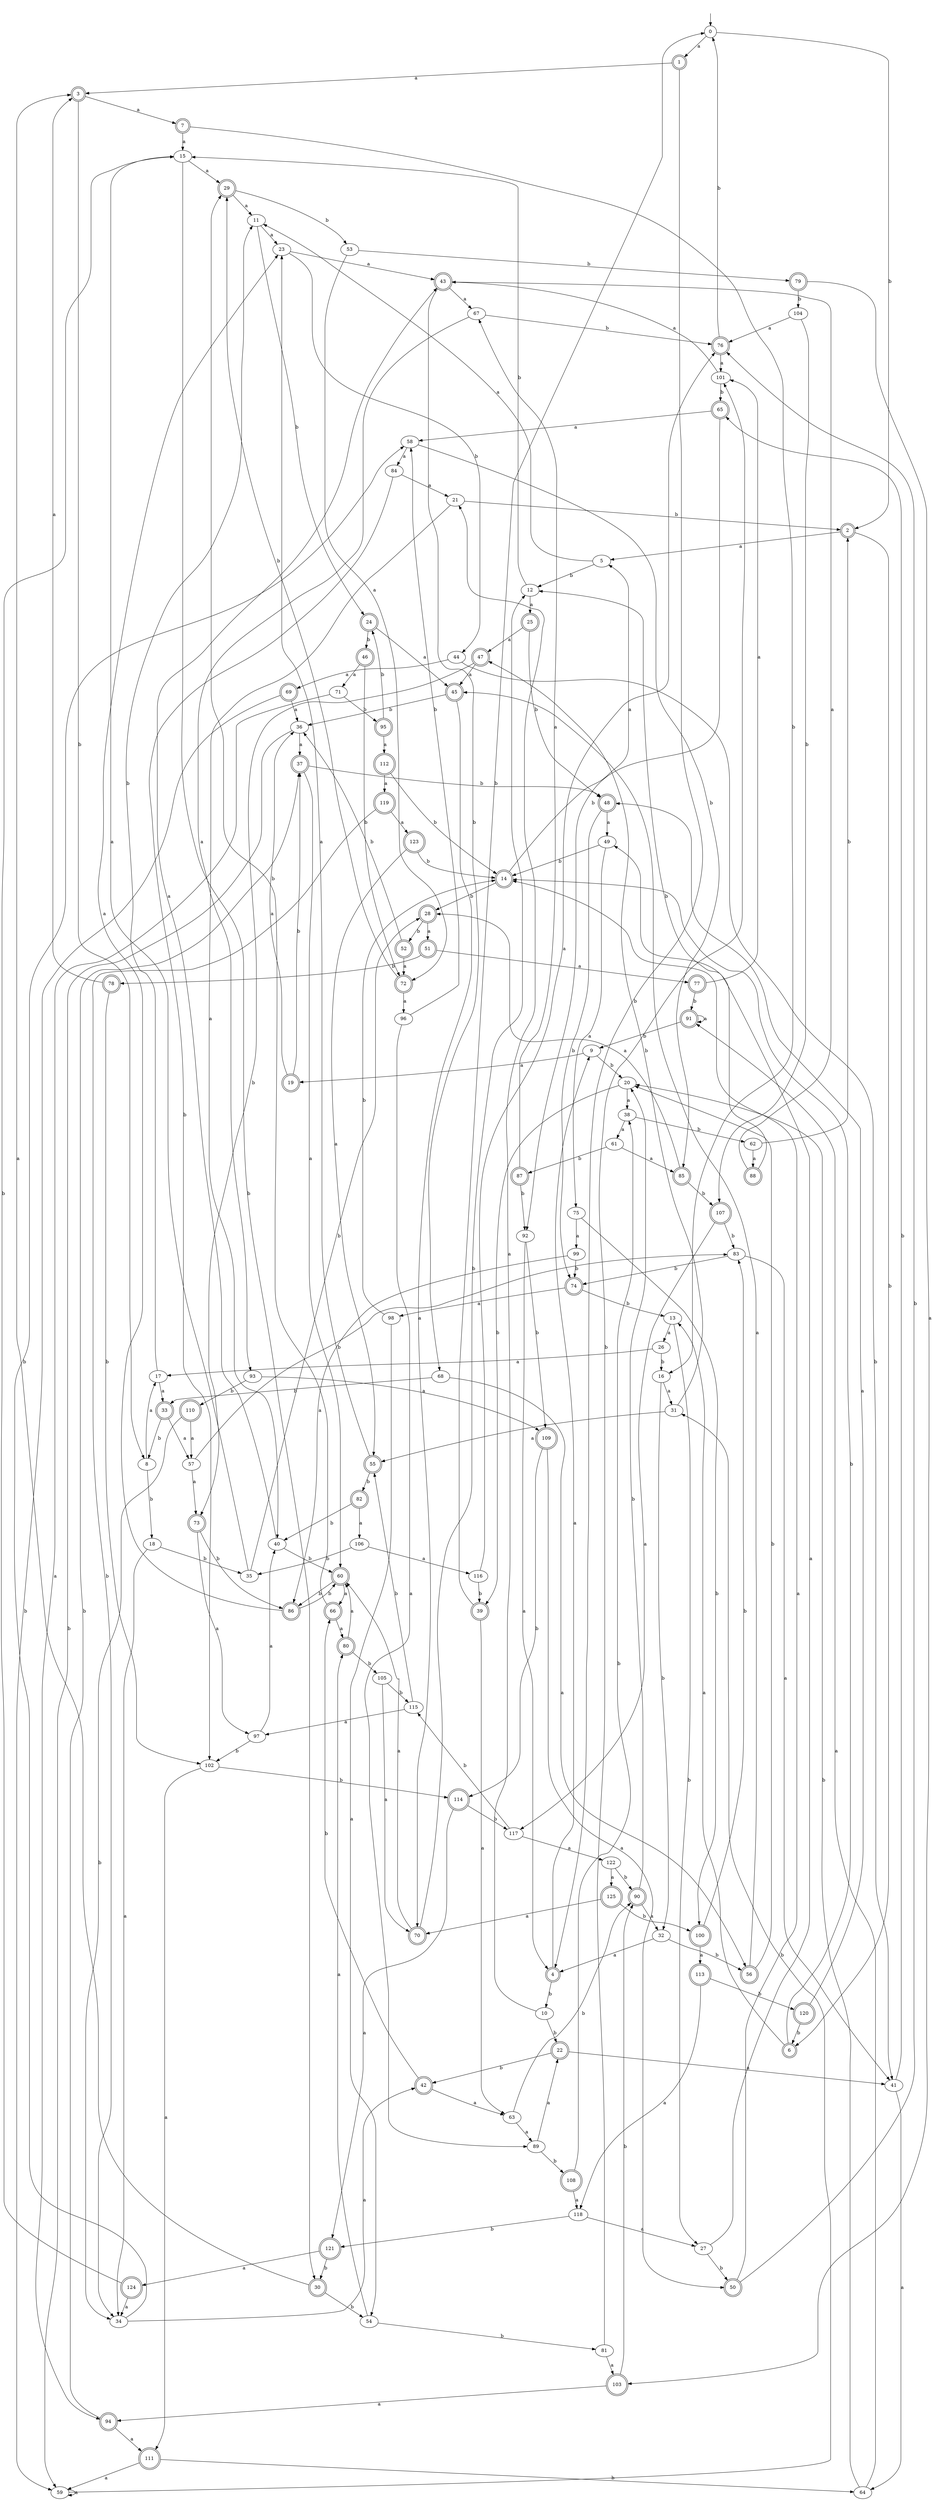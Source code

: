 digraph RandomDFA {
  __start0 [label="", shape=none];
  __start0 -> 0 [label=""];
  0 [shape=circle]
  0 -> 1 [label="a"]
  0 -> 2 [label="b"]
  1 [shape=doublecircle]
  1 -> 3 [label="a"]
  1 -> 4 [label="b"]
  2 [shape=doublecircle]
  2 -> 5 [label="a"]
  2 -> 6 [label="b"]
  3 [shape=doublecircle]
  3 -> 7 [label="a"]
  3 -> 8 [label="b"]
  4 [shape=doublecircle]
  4 -> 9 [label="a"]
  4 -> 10 [label="b"]
  5
  5 -> 11 [label="a"]
  5 -> 12 [label="b"]
  6 [shape=doublecircle]
  6 -> 13 [label="a"]
  6 -> 14 [label="b"]
  7 [shape=doublecircle]
  7 -> 15 [label="a"]
  7 -> 16 [label="b"]
  8
  8 -> 17 [label="a"]
  8 -> 18 [label="b"]
  9
  9 -> 19 [label="a"]
  9 -> 20 [label="b"]
  10
  10 -> 21 [label="a"]
  10 -> 22 [label="b"]
  11
  11 -> 23 [label="a"]
  11 -> 24 [label="b"]
  12
  12 -> 25 [label="a"]
  12 -> 15 [label="b"]
  13
  13 -> 26 [label="a"]
  13 -> 27 [label="b"]
  14 [shape=doublecircle]
  14 -> 5 [label="a"]
  14 -> 28 [label="b"]
  15
  15 -> 29 [label="a"]
  15 -> 30 [label="b"]
  16
  16 -> 31 [label="a"]
  16 -> 32 [label="b"]
  17
  17 -> 33 [label="a"]
  17 -> 11 [label="b"]
  18
  18 -> 34 [label="a"]
  18 -> 35 [label="b"]
  19 [shape=doublecircle]
  19 -> 36 [label="a"]
  19 -> 37 [label="b"]
  20
  20 -> 38 [label="a"]
  20 -> 39 [label="b"]
  21
  21 -> 40 [label="a"]
  21 -> 2 [label="b"]
  22 [shape=doublecircle]
  22 -> 41 [label="a"]
  22 -> 42 [label="b"]
  23
  23 -> 43 [label="a"]
  23 -> 44 [label="b"]
  24 [shape=doublecircle]
  24 -> 45 [label="a"]
  24 -> 46 [label="b"]
  25 [shape=doublecircle]
  25 -> 47 [label="a"]
  25 -> 48 [label="b"]
  26
  26 -> 17 [label="a"]
  26 -> 16 [label="b"]
  27
  27 -> 49 [label="a"]
  27 -> 50 [label="b"]
  28 [shape=doublecircle]
  28 -> 51 [label="a"]
  28 -> 52 [label="b"]
  29 [shape=doublecircle]
  29 -> 11 [label="a"]
  29 -> 53 [label="b"]
  30 [shape=doublecircle]
  30 -> 3 [label="a"]
  30 -> 54 [label="b"]
  31
  31 -> 55 [label="a"]
  31 -> 47 [label="b"]
  32
  32 -> 4 [label="a"]
  32 -> 56 [label="b"]
  33 [shape=doublecircle]
  33 -> 57 [label="a"]
  33 -> 8 [label="b"]
  34
  34 -> 42 [label="a"]
  34 -> 58 [label="b"]
  35
  35 -> 15 [label="a"]
  35 -> 28 [label="b"]
  36
  36 -> 37 [label="a"]
  36 -> 59 [label="b"]
  37 [shape=doublecircle]
  37 -> 60 [label="a"]
  37 -> 48 [label="b"]
  38
  38 -> 61 [label="a"]
  38 -> 62 [label="b"]
  39 [shape=doublecircle]
  39 -> 63 [label="a"]
  39 -> 0 [label="b"]
  40
  40 -> 43 [label="a"]
  40 -> 60 [label="b"]
  41
  41 -> 64 [label="a"]
  41 -> 65 [label="b"]
  42 [shape=doublecircle]
  42 -> 63 [label="a"]
  42 -> 66 [label="b"]
  43 [shape=doublecircle]
  43 -> 67 [label="a"]
  43 -> 68 [label="b"]
  44
  44 -> 69 [label="a"]
  44 -> 41 [label="b"]
  45 [shape=doublecircle]
  45 -> 70 [label="a"]
  45 -> 36 [label="b"]
  46 [shape=doublecircle]
  46 -> 71 [label="a"]
  46 -> 72 [label="b"]
  47 [shape=doublecircle]
  47 -> 45 [label="a"]
  47 -> 73 [label="b"]
  48 [shape=doublecircle]
  48 -> 49 [label="a"]
  48 -> 74 [label="b"]
  49
  49 -> 75 [label="a"]
  49 -> 14 [label="b"]
  50 [shape=doublecircle]
  50 -> 14 [label="a"]
  50 -> 76 [label="b"]
  51 [shape=doublecircle]
  51 -> 77 [label="a"]
  51 -> 78 [label="b"]
  52 [shape=doublecircle]
  52 -> 72 [label="a"]
  52 -> 36 [label="b"]
  53
  53 -> 72 [label="a"]
  53 -> 79 [label="b"]
  54
  54 -> 80 [label="a"]
  54 -> 81 [label="b"]
  55 [shape=doublecircle]
  55 -> 23 [label="a"]
  55 -> 82 [label="b"]
  56 [shape=doublecircle]
  56 -> 45 [label="a"]
  56 -> 20 [label="b"]
  57
  57 -> 73 [label="a"]
  57 -> 83 [label="b"]
  58
  58 -> 84 [label="a"]
  58 -> 85 [label="b"]
  59
  59 -> 59 [label="a"]
  59 -> 31 [label="b"]
  60 [shape=doublecircle]
  60 -> 66 [label="a"]
  60 -> 86 [label="b"]
  61
  61 -> 85 [label="a"]
  61 -> 87 [label="b"]
  62
  62 -> 88 [label="a"]
  62 -> 2 [label="b"]
  63
  63 -> 89 [label="a"]
  63 -> 90 [label="b"]
  64
  64 -> 91 [label="a"]
  64 -> 20 [label="b"]
  65 [shape=doublecircle]
  65 -> 58 [label="a"]
  65 -> 92 [label="b"]
  66 [shape=doublecircle]
  66 -> 80 [label="a"]
  66 -> 29 [label="b"]
  67
  67 -> 93 [label="a"]
  67 -> 76 [label="b"]
  68
  68 -> 56 [label="a"]
  68 -> 33 [label="b"]
  69 [shape=doublecircle]
  69 -> 36 [label="a"]
  69 -> 59 [label="b"]
  70 [shape=doublecircle]
  70 -> 60 [label="a"]
  70 -> 12 [label="b"]
  71
  71 -> 94 [label="a"]
  71 -> 95 [label="b"]
  72 [shape=doublecircle]
  72 -> 96 [label="a"]
  72 -> 29 [label="b"]
  73 [shape=doublecircle]
  73 -> 97 [label="a"]
  73 -> 86 [label="b"]
  74 [shape=doublecircle]
  74 -> 98 [label="a"]
  74 -> 13 [label="b"]
  75
  75 -> 99 [label="a"]
  75 -> 100 [label="b"]
  76 [shape=doublecircle]
  76 -> 101 [label="a"]
  76 -> 0 [label="b"]
  77 [shape=doublecircle]
  77 -> 101 [label="a"]
  77 -> 91 [label="b"]
  78 [shape=doublecircle]
  78 -> 3 [label="a"]
  78 -> 102 [label="b"]
  79 [shape=doublecircle]
  79 -> 103 [label="a"]
  79 -> 104 [label="b"]
  80 [shape=doublecircle]
  80 -> 60 [label="a"]
  80 -> 105 [label="b"]
  81
  81 -> 103 [label="a"]
  81 -> 101 [label="b"]
  82 [shape=doublecircle]
  82 -> 106 [label="a"]
  82 -> 40 [label="b"]
  83
  83 -> 41 [label="a"]
  83 -> 74 [label="b"]
  84
  84 -> 21 [label="a"]
  84 -> 102 [label="b"]
  85 [shape=doublecircle]
  85 -> 28 [label="a"]
  85 -> 107 [label="b"]
  86 [shape=doublecircle]
  86 -> 23 [label="a"]
  86 -> 60 [label="b"]
  87 [shape=doublecircle]
  87 -> 67 [label="a"]
  87 -> 92 [label="b"]
  88 [shape=doublecircle]
  88 -> 43 [label="a"]
  88 -> 12 [label="b"]
  89
  89 -> 22 [label="a"]
  89 -> 108 [label="b"]
  90 [shape=doublecircle]
  90 -> 32 [label="a"]
  90 -> 20 [label="b"]
  91 [shape=doublecircle]
  91 -> 91 [label="a"]
  91 -> 9 [label="b"]
  92
  92 -> 4 [label="a"]
  92 -> 109 [label="b"]
  93
  93 -> 109 [label="a"]
  93 -> 110 [label="b"]
  94 [shape=doublecircle]
  94 -> 111 [label="a"]
  94 -> 37 [label="b"]
  95 [shape=doublecircle]
  95 -> 112 [label="a"]
  95 -> 24 [label="b"]
  96
  96 -> 89 [label="a"]
  96 -> 58 [label="b"]
  97
  97 -> 40 [label="a"]
  97 -> 102 [label="b"]
  98
  98 -> 54 [label="a"]
  98 -> 14 [label="b"]
  99
  99 -> 86 [label="a"]
  99 -> 74 [label="b"]
  100 [shape=doublecircle]
  100 -> 113 [label="a"]
  100 -> 83 [label="b"]
  101
  101 -> 43 [label="a"]
  101 -> 65 [label="b"]
  102
  102 -> 111 [label="a"]
  102 -> 114 [label="b"]
  103 [shape=doublecircle]
  103 -> 94 [label="a"]
  103 -> 90 [label="b"]
  104
  104 -> 76 [label="a"]
  104 -> 107 [label="b"]
  105
  105 -> 70 [label="a"]
  105 -> 115 [label="b"]
  106
  106 -> 116 [label="a"]
  106 -> 35 [label="b"]
  107 [shape=doublecircle]
  107 -> 117 [label="a"]
  107 -> 83 [label="b"]
  108 [shape=doublecircle]
  108 -> 118 [label="a"]
  108 -> 38 [label="b"]
  109 [shape=doublecircle]
  109 -> 50 [label="a"]
  109 -> 114 [label="b"]
  110 [shape=doublecircle]
  110 -> 57 [label="a"]
  110 -> 34 [label="b"]
  111 [shape=doublecircle]
  111 -> 59 [label="a"]
  111 -> 64 [label="b"]
  112 [shape=doublecircle]
  112 -> 119 [label="a"]
  112 -> 14 [label="b"]
  113 [shape=doublecircle]
  113 -> 118 [label="a"]
  113 -> 120 [label="b"]
  114 [shape=doublecircle]
  114 -> 121 [label="a"]
  114 -> 117 [label="b"]
  115
  115 -> 97 [label="a"]
  115 -> 55 [label="b"]
  116
  116 -> 76 [label="a"]
  116 -> 39 [label="b"]
  117
  117 -> 122 [label="a"]
  117 -> 115 [label="b"]
  118
  118 -> 27 [label="a"]
  118 -> 121 [label="b"]
  119 [shape=doublecircle]
  119 -> 123 [label="a"]
  119 -> 34 [label="b"]
  120 [shape=doublecircle]
  120 -> 48 [label="a"]
  120 -> 6 [label="b"]
  121 [shape=doublecircle]
  121 -> 124 [label="a"]
  121 -> 30 [label="b"]
  122
  122 -> 125 [label="a"]
  122 -> 90 [label="b"]
  123 [shape=doublecircle]
  123 -> 55 [label="a"]
  123 -> 14 [label="b"]
  124 [shape=doublecircle]
  124 -> 34 [label="a"]
  124 -> 15 [label="b"]
  125 [shape=doublecircle]
  125 -> 70 [label="a"]
  125 -> 100 [label="b"]
}
